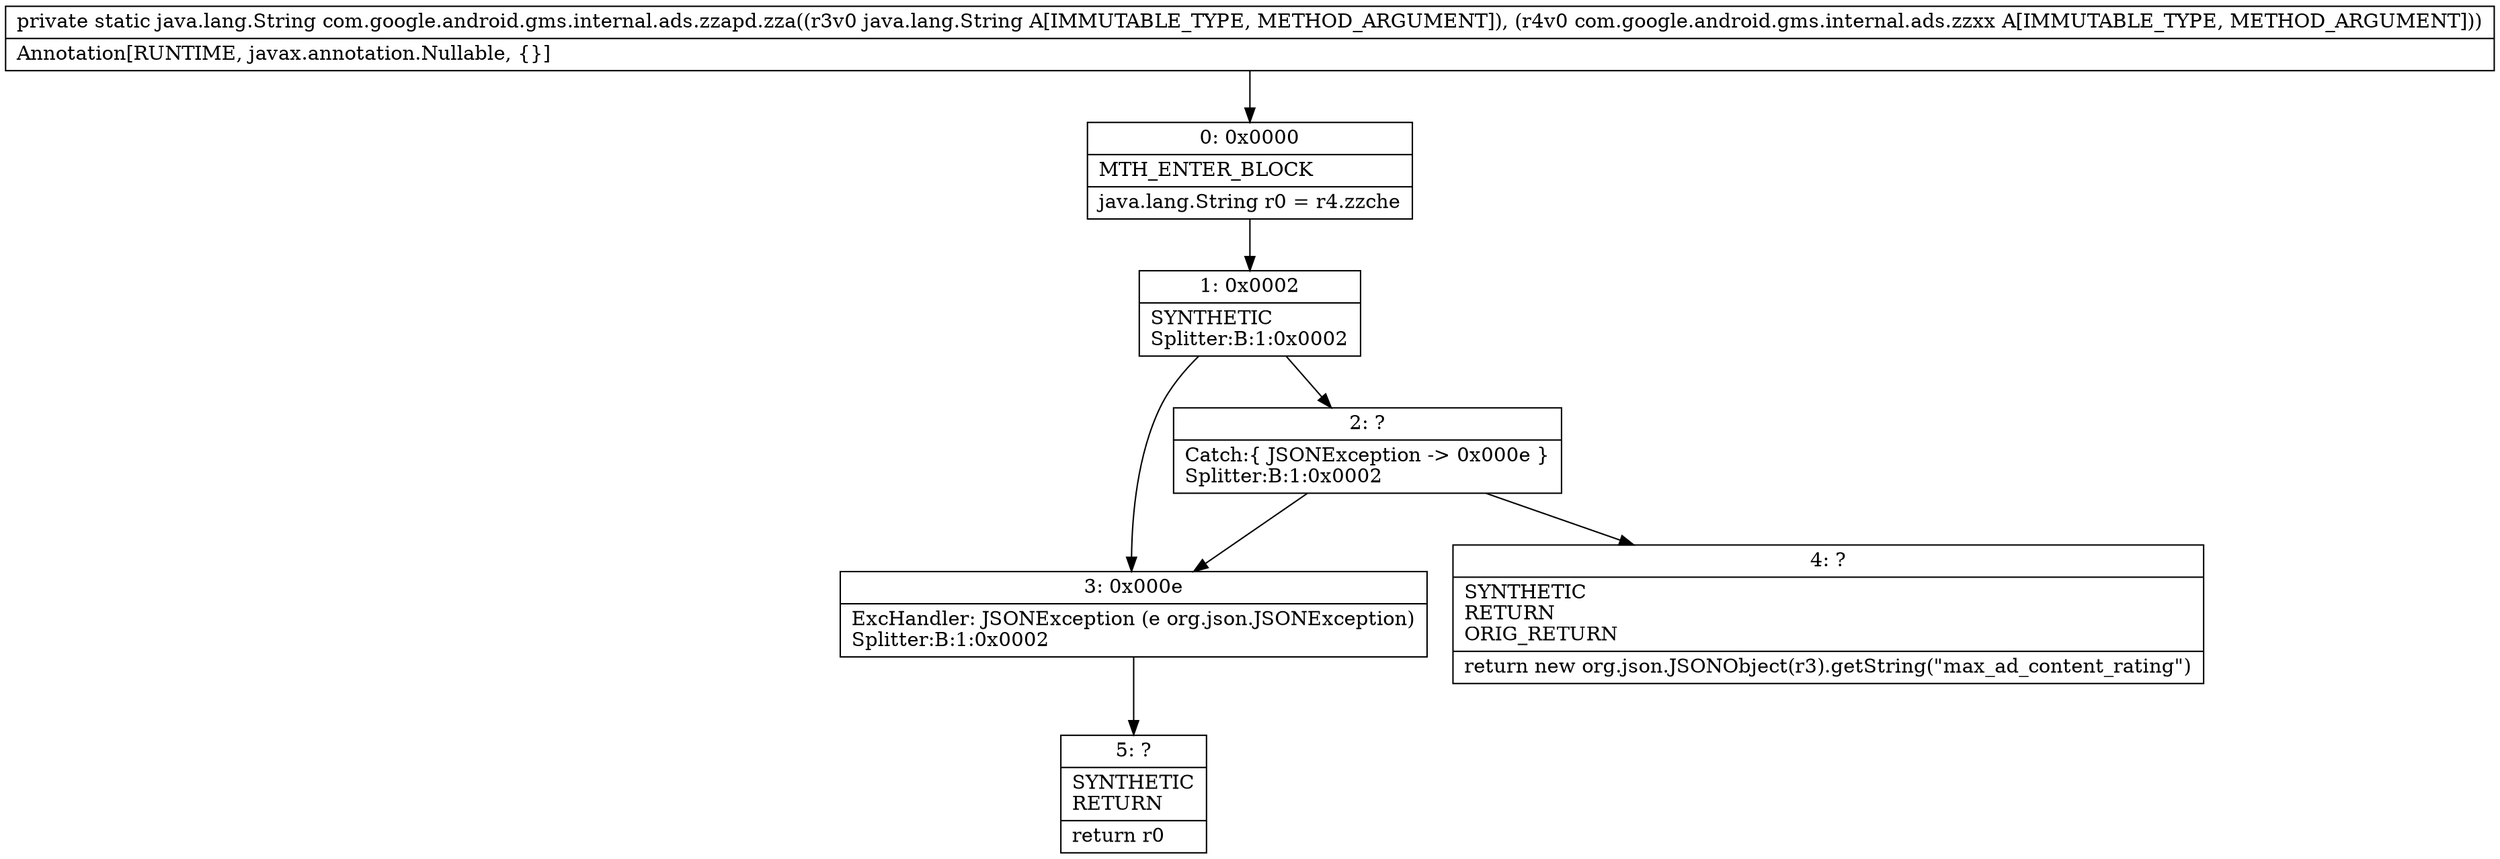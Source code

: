 digraph "CFG forcom.google.android.gms.internal.ads.zzapd.zza(Ljava\/lang\/String;Lcom\/google\/android\/gms\/internal\/ads\/zzxx;)Ljava\/lang\/String;" {
Node_0 [shape=record,label="{0\:\ 0x0000|MTH_ENTER_BLOCK\l|java.lang.String r0 = r4.zzche\l}"];
Node_1 [shape=record,label="{1\:\ 0x0002|SYNTHETIC\lSplitter:B:1:0x0002\l}"];
Node_2 [shape=record,label="{2\:\ ?|Catch:\{ JSONException \-\> 0x000e \}\lSplitter:B:1:0x0002\l}"];
Node_3 [shape=record,label="{3\:\ 0x000e|ExcHandler: JSONException (e org.json.JSONException)\lSplitter:B:1:0x0002\l}"];
Node_4 [shape=record,label="{4\:\ ?|SYNTHETIC\lRETURN\lORIG_RETURN\l|return new org.json.JSONObject(r3).getString(\"max_ad_content_rating\")\l}"];
Node_5 [shape=record,label="{5\:\ ?|SYNTHETIC\lRETURN\l|return r0\l}"];
MethodNode[shape=record,label="{private static java.lang.String com.google.android.gms.internal.ads.zzapd.zza((r3v0 java.lang.String A[IMMUTABLE_TYPE, METHOD_ARGUMENT]), (r4v0 com.google.android.gms.internal.ads.zzxx A[IMMUTABLE_TYPE, METHOD_ARGUMENT]))  | Annotation[RUNTIME, javax.annotation.Nullable, \{\}]\l}"];
MethodNode -> Node_0;
Node_0 -> Node_1;
Node_1 -> Node_2;
Node_1 -> Node_3;
Node_2 -> Node_3;
Node_2 -> Node_4;
Node_3 -> Node_5;
}

